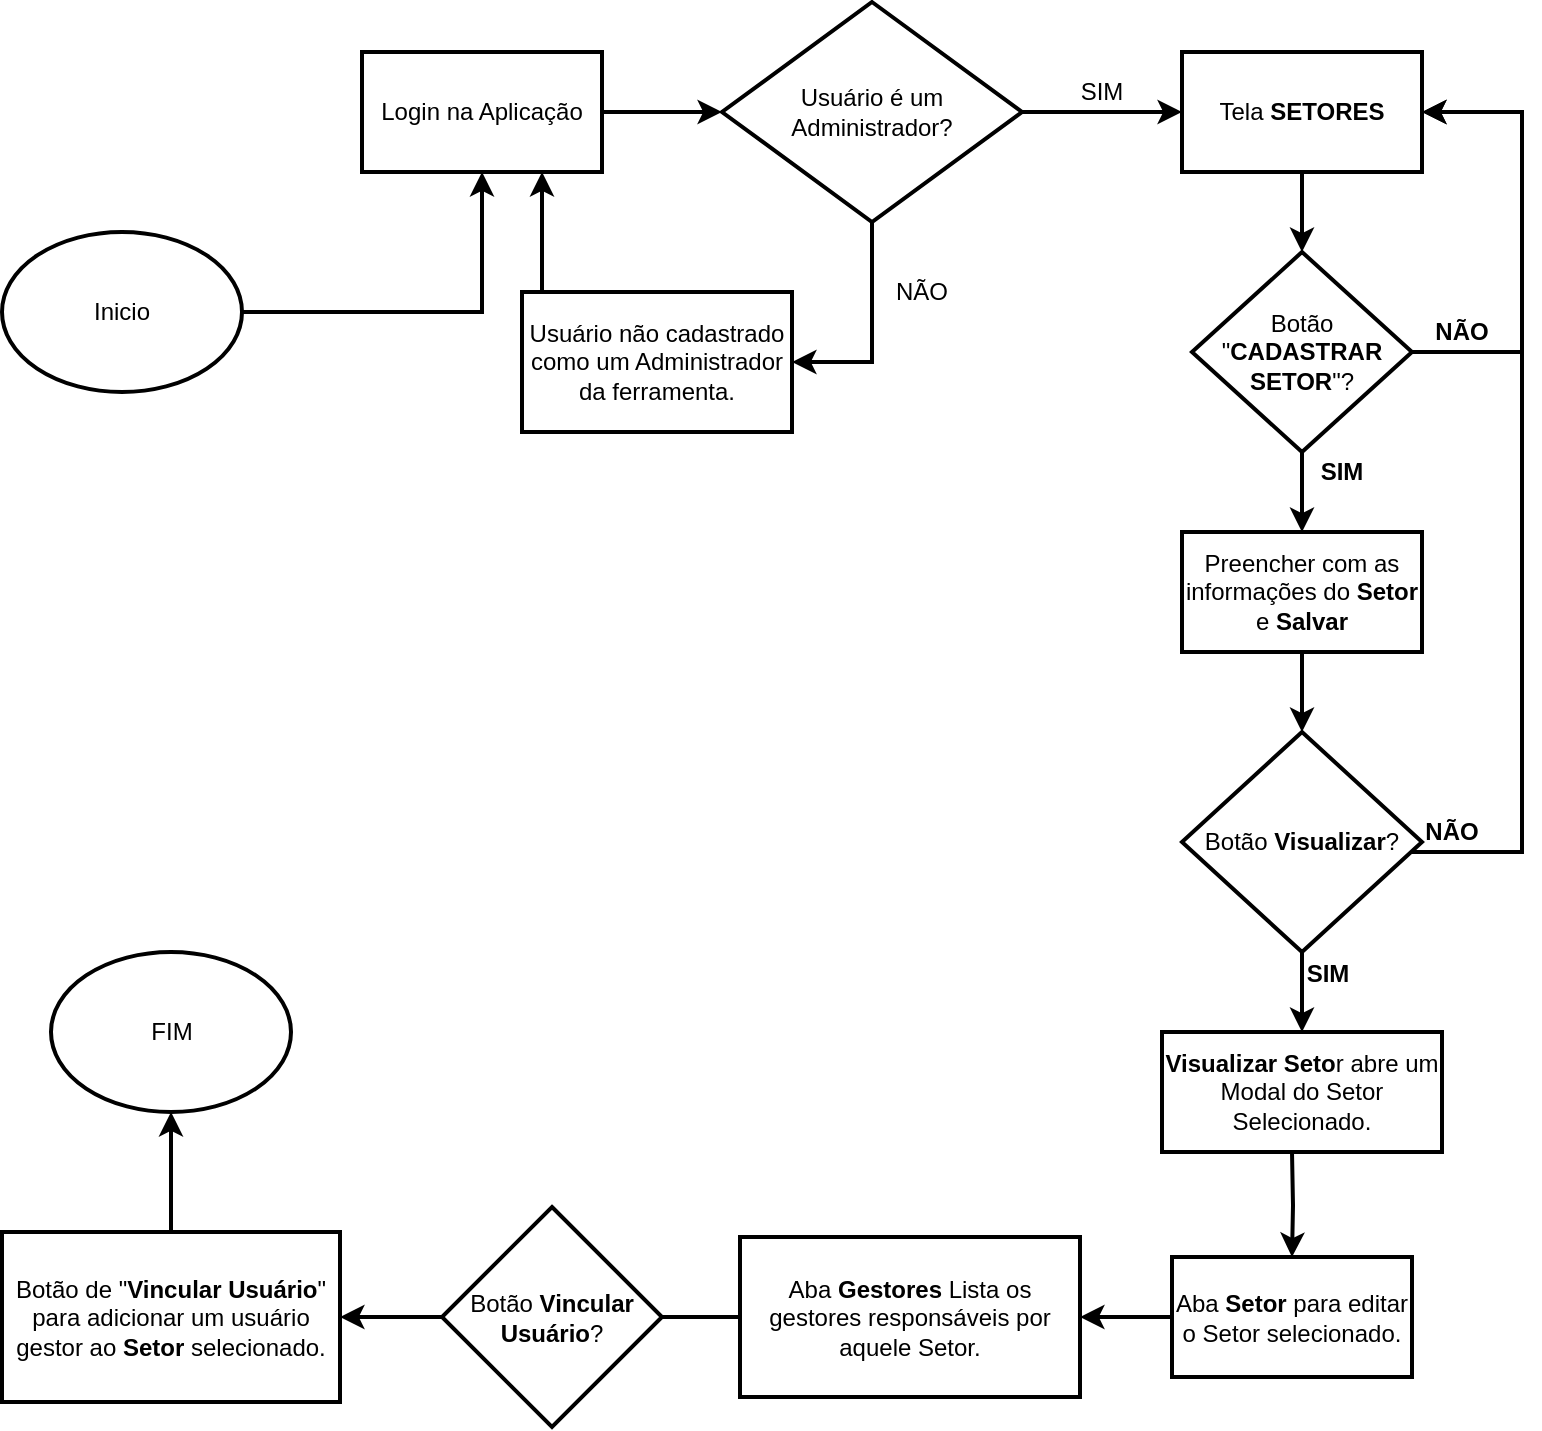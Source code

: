 <mxfile version="14.4.3" type="device" pages="2"><diagram id="ybmppl805WzKTcjxtsdy" name="ProcessoSetores-Admin"><mxGraphModel dx="1102" dy="624" grid="1" gridSize="10" guides="1" tooltips="1" connect="1" arrows="1" fold="1" page="1" pageScale="1" pageWidth="827" pageHeight="1169" math="0" shadow="0"><root><mxCell id="0"/><mxCell id="1" parent="0"/><mxCell id="wkurmkqhcIpq354lneKo-3" value="" style="edgeStyle=orthogonalEdgeStyle;rounded=0;orthogonalLoop=1;jettySize=auto;html=1;strokeWidth=2;labelPosition=center;verticalLabelPosition=middle;align=center;verticalAlign=middle;" edge="1" parent="1" source="wkurmkqhcIpq354lneKo-1" target="wkurmkqhcIpq354lneKo-2"><mxGeometry relative="1" as="geometry"/></mxCell><mxCell id="wkurmkqhcIpq354lneKo-1" value="Inicio" style="ellipse;whiteSpace=wrap;html=1;strokeWidth=2;labelPosition=center;verticalLabelPosition=middle;align=center;verticalAlign=middle;" vertex="1" parent="1"><mxGeometry x="40" y="240" width="120" height="80" as="geometry"/></mxCell><mxCell id="wkurmkqhcIpq354lneKo-5" value="" style="edgeStyle=orthogonalEdgeStyle;rounded=0;orthogonalLoop=1;jettySize=auto;html=1;strokeWidth=2;labelPosition=center;verticalLabelPosition=middle;align=center;verticalAlign=middle;" edge="1" parent="1" source="wkurmkqhcIpq354lneKo-2" target="wkurmkqhcIpq354lneKo-4"><mxGeometry relative="1" as="geometry"/></mxCell><mxCell id="wkurmkqhcIpq354lneKo-2" value="Login na Aplicação" style="rounded=0;whiteSpace=wrap;html=1;strokeWidth=2;labelPosition=center;verticalLabelPosition=middle;align=center;verticalAlign=middle;" vertex="1" parent="1"><mxGeometry x="220" y="150" width="120" height="60" as="geometry"/></mxCell><mxCell id="wkurmkqhcIpq354lneKo-8" value="" style="edgeStyle=orthogonalEdgeStyle;rounded=0;orthogonalLoop=1;jettySize=auto;html=1;strokeWidth=2;labelPosition=center;verticalLabelPosition=middle;align=center;verticalAlign=middle;" edge="1" parent="1" source="wkurmkqhcIpq354lneKo-4" target="wkurmkqhcIpq354lneKo-6"><mxGeometry relative="1" as="geometry"/></mxCell><mxCell id="wkurmkqhcIpq354lneKo-10" value="" style="edgeStyle=orthogonalEdgeStyle;rounded=0;orthogonalLoop=1;jettySize=auto;html=1;entryX=1;entryY=0.5;entryDx=0;entryDy=0;strokeWidth=2;labelPosition=center;verticalLabelPosition=middle;align=center;verticalAlign=middle;" edge="1" parent="1" source="wkurmkqhcIpq354lneKo-4" target="wkurmkqhcIpq354lneKo-7"><mxGeometry relative="1" as="geometry"><mxPoint x="475" y="360" as="targetPoint"/></mxGeometry></mxCell><mxCell id="wkurmkqhcIpq354lneKo-4" value="Usuário é um Administrador?" style="rhombus;whiteSpace=wrap;html=1;rounded=0;strokeWidth=2;labelPosition=center;verticalLabelPosition=middle;align=center;verticalAlign=middle;" vertex="1" parent="1"><mxGeometry x="400" y="125" width="150" height="110" as="geometry"/></mxCell><mxCell id="wkurmkqhcIpq354lneKo-14" value="" style="edgeStyle=orthogonalEdgeStyle;rounded=0;orthogonalLoop=1;jettySize=auto;html=1;strokeWidth=2;labelPosition=center;verticalLabelPosition=middle;align=center;verticalAlign=middle;" edge="1" parent="1" source="wkurmkqhcIpq354lneKo-29" target="wkurmkqhcIpq354lneKo-13"><mxGeometry relative="1" as="geometry"/></mxCell><mxCell id="wkurmkqhcIpq354lneKo-6" value="Tela &lt;b&gt;SETORES&lt;/b&gt;" style="rounded=0;whiteSpace=wrap;html=1;strokeWidth=2;labelPosition=center;verticalLabelPosition=middle;align=center;verticalAlign=middle;" vertex="1" parent="1"><mxGeometry x="630" y="150" width="120" height="60" as="geometry"/></mxCell><mxCell id="wkurmkqhcIpq354lneKo-7" value="&lt;p&gt;&lt;font style=&quot;font-size: 12px&quot;&gt;Usuário não cadastrado como um Administrador da ferramenta.&lt;/font&gt;&lt;/p&gt;" style="rounded=0;whiteSpace=wrap;html=1;strokeWidth=2;labelPosition=center;verticalLabelPosition=middle;align=center;verticalAlign=middle;" vertex="1" parent="1"><mxGeometry x="300" y="270" width="135" height="70" as="geometry"/></mxCell><mxCell id="wkurmkqhcIpq354lneKo-11" value="SIM" style="text;html=1;strokeColor=none;fillColor=none;align=center;verticalAlign=middle;whiteSpace=wrap;rounded=0;strokeWidth=2;labelPosition=center;verticalLabelPosition=middle;" vertex="1" parent="1"><mxGeometry x="570" y="160" width="40" height="20" as="geometry"/></mxCell><mxCell id="wkurmkqhcIpq354lneKo-12" value="NÃO" style="text;html=1;strokeColor=none;fillColor=none;align=center;verticalAlign=middle;whiteSpace=wrap;rounded=0;strokeWidth=2;labelPosition=center;verticalLabelPosition=middle;" vertex="1" parent="1"><mxGeometry x="480" y="260" width="40" height="20" as="geometry"/></mxCell><mxCell id="wkurmkqhcIpq354lneKo-34" value="" style="edgeStyle=orthogonalEdgeStyle;rounded=0;orthogonalLoop=1;jettySize=auto;html=1;strokeWidth=2;" edge="1" parent="1" source="wkurmkqhcIpq354lneKo-13" target="wkurmkqhcIpq354lneKo-31"><mxGeometry relative="1" as="geometry"/></mxCell><mxCell id="wkurmkqhcIpq354lneKo-13" value="Preencher com as informações do &lt;b&gt;Setor &lt;/b&gt;e&lt;b&gt;&amp;nbsp;Salvar&lt;/b&gt;" style="whiteSpace=wrap;html=1;rounded=0;strokeWidth=2;labelPosition=center;verticalLabelPosition=middle;align=center;verticalAlign=middle;" vertex="1" parent="1"><mxGeometry x="630" y="390" width="120" height="60" as="geometry"/></mxCell><mxCell id="wkurmkqhcIpq354lneKo-16" value="" style="endArrow=classic;html=1;entryX=0.75;entryY=1;entryDx=0;entryDy=0;exitX=0.074;exitY=0.014;exitDx=0;exitDy=0;exitPerimeter=0;strokeWidth=2;labelPosition=center;verticalLabelPosition=middle;align=center;verticalAlign=middle;" edge="1" parent="1" source="wkurmkqhcIpq354lneKo-7" target="wkurmkqhcIpq354lneKo-2"><mxGeometry width="50" height="50" relative="1" as="geometry"><mxPoint x="310" y="250" as="sourcePoint"/><mxPoint x="360" y="250" as="targetPoint"/></mxGeometry></mxCell><mxCell id="wkurmkqhcIpq354lneKo-20" value="" style="edgeStyle=orthogonalEdgeStyle;rounded=0;orthogonalLoop=1;jettySize=auto;html=1;strokeWidth=2;labelPosition=center;verticalLabelPosition=middle;align=center;verticalAlign=middle;" edge="1" parent="1" target="wkurmkqhcIpq354lneKo-19"><mxGeometry relative="1" as="geometry"><mxPoint x="685" y="700" as="sourcePoint"/></mxGeometry></mxCell><mxCell id="wkurmkqhcIpq354lneKo-17" value="&lt;b&gt;Visualizar Seto&lt;/b&gt;r abre um Modal do Setor Selecionado." style="whiteSpace=wrap;html=1;rounded=0;strokeWidth=2;labelPosition=center;verticalLabelPosition=middle;align=center;verticalAlign=middle;" vertex="1" parent="1"><mxGeometry x="620" y="640" width="140" height="60" as="geometry"/></mxCell><mxCell id="wkurmkqhcIpq354lneKo-22" value="" style="edgeStyle=orthogonalEdgeStyle;rounded=0;orthogonalLoop=1;jettySize=auto;html=1;strokeWidth=2;labelPosition=center;verticalLabelPosition=middle;align=center;verticalAlign=middle;" edge="1" parent="1" source="wkurmkqhcIpq354lneKo-19" target="wkurmkqhcIpq354lneKo-21"><mxGeometry relative="1" as="geometry"/></mxCell><mxCell id="wkurmkqhcIpq354lneKo-19" value="Aba &lt;b&gt;Setor &lt;/b&gt;para editar o Setor selecionado." style="whiteSpace=wrap;html=1;rounded=0;strokeWidth=2;labelPosition=center;verticalLabelPosition=middle;align=center;verticalAlign=middle;" vertex="1" parent="1"><mxGeometry x="625" y="752.5" width="120" height="60" as="geometry"/></mxCell><mxCell id="wkurmkqhcIpq354lneKo-36" value="" style="edgeStyle=orthogonalEdgeStyle;rounded=0;orthogonalLoop=1;jettySize=auto;html=1;strokeWidth=2;" edge="1" parent="1" source="wkurmkqhcIpq354lneKo-21" target="wkurmkqhcIpq354lneKo-26"><mxGeometry relative="1" as="geometry"/></mxCell><mxCell id="wkurmkqhcIpq354lneKo-21" value="Aba &lt;b&gt;Gestores &lt;/b&gt;Lista os gestores responsáveis por aquele Setor." style="whiteSpace=wrap;html=1;rounded=0;strokeWidth=2;labelPosition=center;verticalLabelPosition=middle;align=center;verticalAlign=middle;" vertex="1" parent="1"><mxGeometry x="409" y="742.5" width="170" height="80" as="geometry"/></mxCell><mxCell id="A2xa69NC4Z05iqN-c_5Q-2" value="" style="edgeStyle=orthogonalEdgeStyle;rounded=0;orthogonalLoop=1;jettySize=auto;html=1;strokeWidth=2;" edge="1" parent="1" source="wkurmkqhcIpq354lneKo-26" target="A2xa69NC4Z05iqN-c_5Q-1"><mxGeometry relative="1" as="geometry"/></mxCell><mxCell id="wkurmkqhcIpq354lneKo-26" value="&lt;font style=&quot;font-size: 12px&quot;&gt;Botão de &quot;&lt;b&gt;Vincular Usuário&lt;/b&gt;&quot; para adicionar um usuário gestor ao &lt;b&gt;Setor &lt;/b&gt;selecionado.&lt;/font&gt;" style="whiteSpace=wrap;html=1;rounded=0;strokeWidth=2;labelPosition=center;verticalLabelPosition=middle;align=center;verticalAlign=middle;" vertex="1" parent="1"><mxGeometry x="40" y="740" width="169" height="85" as="geometry"/></mxCell><mxCell id="wkurmkqhcIpq354lneKo-42" style="edgeStyle=orthogonalEdgeStyle;rounded=0;orthogonalLoop=1;jettySize=auto;html=1;entryX=1;entryY=0.5;entryDx=0;entryDy=0;strokeWidth=2;" edge="1" parent="1" source="wkurmkqhcIpq354lneKo-29" target="wkurmkqhcIpq354lneKo-6"><mxGeometry relative="1" as="geometry"><Array as="points"><mxPoint x="690" y="300"/><mxPoint x="800" y="300"/><mxPoint x="800" y="180"/></Array></mxGeometry></mxCell><mxCell id="wkurmkqhcIpq354lneKo-29" value="Botão &quot;&lt;b&gt;CADASTRAR SETOR&lt;/b&gt;&quot;?" style="rhombus;whiteSpace=wrap;html=1;strokeWidth=2;" vertex="1" parent="1"><mxGeometry x="635" y="250" width="110" height="100" as="geometry"/></mxCell><mxCell id="wkurmkqhcIpq354lneKo-30" value="" style="edgeStyle=orthogonalEdgeStyle;rounded=0;orthogonalLoop=1;jettySize=auto;html=1;strokeWidth=2;labelPosition=center;verticalLabelPosition=middle;align=center;verticalAlign=middle;" edge="1" parent="1" source="wkurmkqhcIpq354lneKo-6" target="wkurmkqhcIpq354lneKo-29"><mxGeometry relative="1" as="geometry"><mxPoint x="690" y="210" as="sourcePoint"/><mxPoint x="690" y="410" as="targetPoint"/></mxGeometry></mxCell><mxCell id="wkurmkqhcIpq354lneKo-35" value="" style="edgeStyle=orthogonalEdgeStyle;rounded=0;orthogonalLoop=1;jettySize=auto;html=1;strokeWidth=2;" edge="1" parent="1" source="wkurmkqhcIpq354lneKo-31" target="wkurmkqhcIpq354lneKo-17"><mxGeometry relative="1" as="geometry"/></mxCell><mxCell id="wkurmkqhcIpq354lneKo-47" style="edgeStyle=orthogonalEdgeStyle;rounded=0;orthogonalLoop=1;jettySize=auto;html=1;strokeWidth=2;entryX=1;entryY=0.5;entryDx=0;entryDy=0;" edge="1" parent="1" source="wkurmkqhcIpq354lneKo-31" target="wkurmkqhcIpq354lneKo-6"><mxGeometry relative="1" as="geometry"><mxPoint x="800" y="240" as="targetPoint"/><Array as="points"><mxPoint x="690" y="550"/><mxPoint x="800" y="550"/><mxPoint x="800" y="180"/></Array></mxGeometry></mxCell><mxCell id="wkurmkqhcIpq354lneKo-31" value="Botão &lt;b&gt;Visualizar&lt;/b&gt;?" style="rhombus;whiteSpace=wrap;html=1;strokeWidth=2;" vertex="1" parent="1"><mxGeometry x="630" y="490" width="120" height="110" as="geometry"/></mxCell><mxCell id="wkurmkqhcIpq354lneKo-37" value="Botão &lt;b&gt;Vincular Usuário&lt;/b&gt;?" style="rhombus;whiteSpace=wrap;html=1;strokeWidth=2;" vertex="1" parent="1"><mxGeometry x="260" y="727.5" width="110" height="110" as="geometry"/></mxCell><mxCell id="wkurmkqhcIpq354lneKo-43" value="&lt;b&gt;SIM&lt;/b&gt;" style="text;html=1;strokeColor=none;fillColor=none;align=center;verticalAlign=middle;whiteSpace=wrap;rounded=0;" vertex="1" parent="1"><mxGeometry x="690" y="350" width="40" height="20" as="geometry"/></mxCell><mxCell id="wkurmkqhcIpq354lneKo-45" value="NÃO" style="text;html=1;strokeColor=none;fillColor=none;align=center;verticalAlign=middle;whiteSpace=wrap;rounded=0;fontStyle=1" vertex="1" parent="1"><mxGeometry x="750" y="280" width="40" height="20" as="geometry"/></mxCell><mxCell id="wkurmkqhcIpq354lneKo-48" value="NÃO" style="text;html=1;strokeColor=none;fillColor=none;align=center;verticalAlign=middle;whiteSpace=wrap;rounded=0;fontStyle=1" vertex="1" parent="1"><mxGeometry x="745" y="530" width="40" height="20" as="geometry"/></mxCell><mxCell id="wkurmkqhcIpq354lneKo-49" value="&lt;b&gt;SIM&lt;/b&gt;" style="text;html=1;strokeColor=none;fillColor=none;align=center;verticalAlign=middle;whiteSpace=wrap;rounded=0;" vertex="1" parent="1"><mxGeometry x="683" y="601" width="40" height="20" as="geometry"/></mxCell><mxCell id="A2xa69NC4Z05iqN-c_5Q-1" value="FIM" style="ellipse;whiteSpace=wrap;html=1;rounded=0;strokeWidth=2;" vertex="1" parent="1"><mxGeometry x="64.5" y="600" width="120" height="80" as="geometry"/></mxCell></root></mxGraphModel></diagram><diagram id="Oy2bX1gXoKLFSBUXHjo8" name="Page-2"><mxGraphModel dx="1102" dy="624" grid="1" gridSize="10" guides="1" tooltips="1" connect="1" arrows="1" fold="1" page="1" pageScale="1" pageWidth="827" pageHeight="1169" math="0" shadow="0"><root><mxCell id="FI0K2i3-niCoaSdpRFTv-0"/><mxCell id="FI0K2i3-niCoaSdpRFTv-1" parent="FI0K2i3-niCoaSdpRFTv-0"/></root></mxGraphModel></diagram></mxfile>